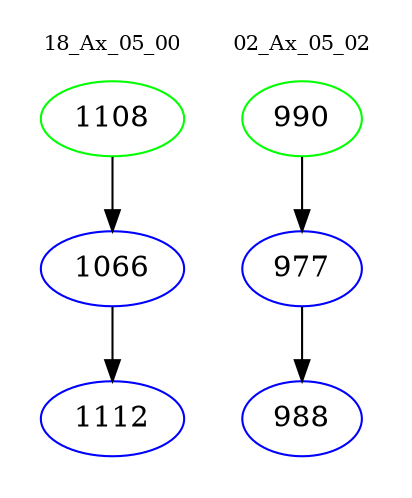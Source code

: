 digraph{
subgraph cluster_0 {
color = white
label = "18_Ax_05_00";
fontsize=10;
T0_1108 [label="1108", color="green"]
T0_1108 -> T0_1066 [color="black"]
T0_1066 [label="1066", color="blue"]
T0_1066 -> T0_1112 [color="black"]
T0_1112 [label="1112", color="blue"]
}
subgraph cluster_1 {
color = white
label = "02_Ax_05_02";
fontsize=10;
T1_990 [label="990", color="green"]
T1_990 -> T1_977 [color="black"]
T1_977 [label="977", color="blue"]
T1_977 -> T1_988 [color="black"]
T1_988 [label="988", color="blue"]
}
}

